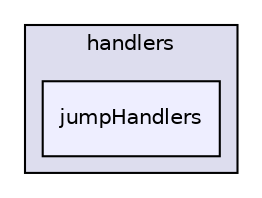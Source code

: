 digraph "/home/travis/build/hypro/hypro/src/hypro/algorithms/reachability/handlers/jumpHandlers" {
  compound=true
  node [ fontsize="10", fontname="Helvetica"];
  edge [ labelfontsize="10", labelfontname="Helvetica"];
  subgraph clusterdir_32033642301c2effdf6af876d53153c1 {
    graph [ bgcolor="#ddddee", pencolor="black", label="handlers" fontname="Helvetica", fontsize="10", URL="dir_32033642301c2effdf6af876d53153c1.html"]
  dir_b22059ad2ad3604da29eff8b301e1502 [shape=box, label="jumpHandlers", style="filled", fillcolor="#eeeeff", pencolor="black", URL="dir_b22059ad2ad3604da29eff8b301e1502.html"];
  }
}
